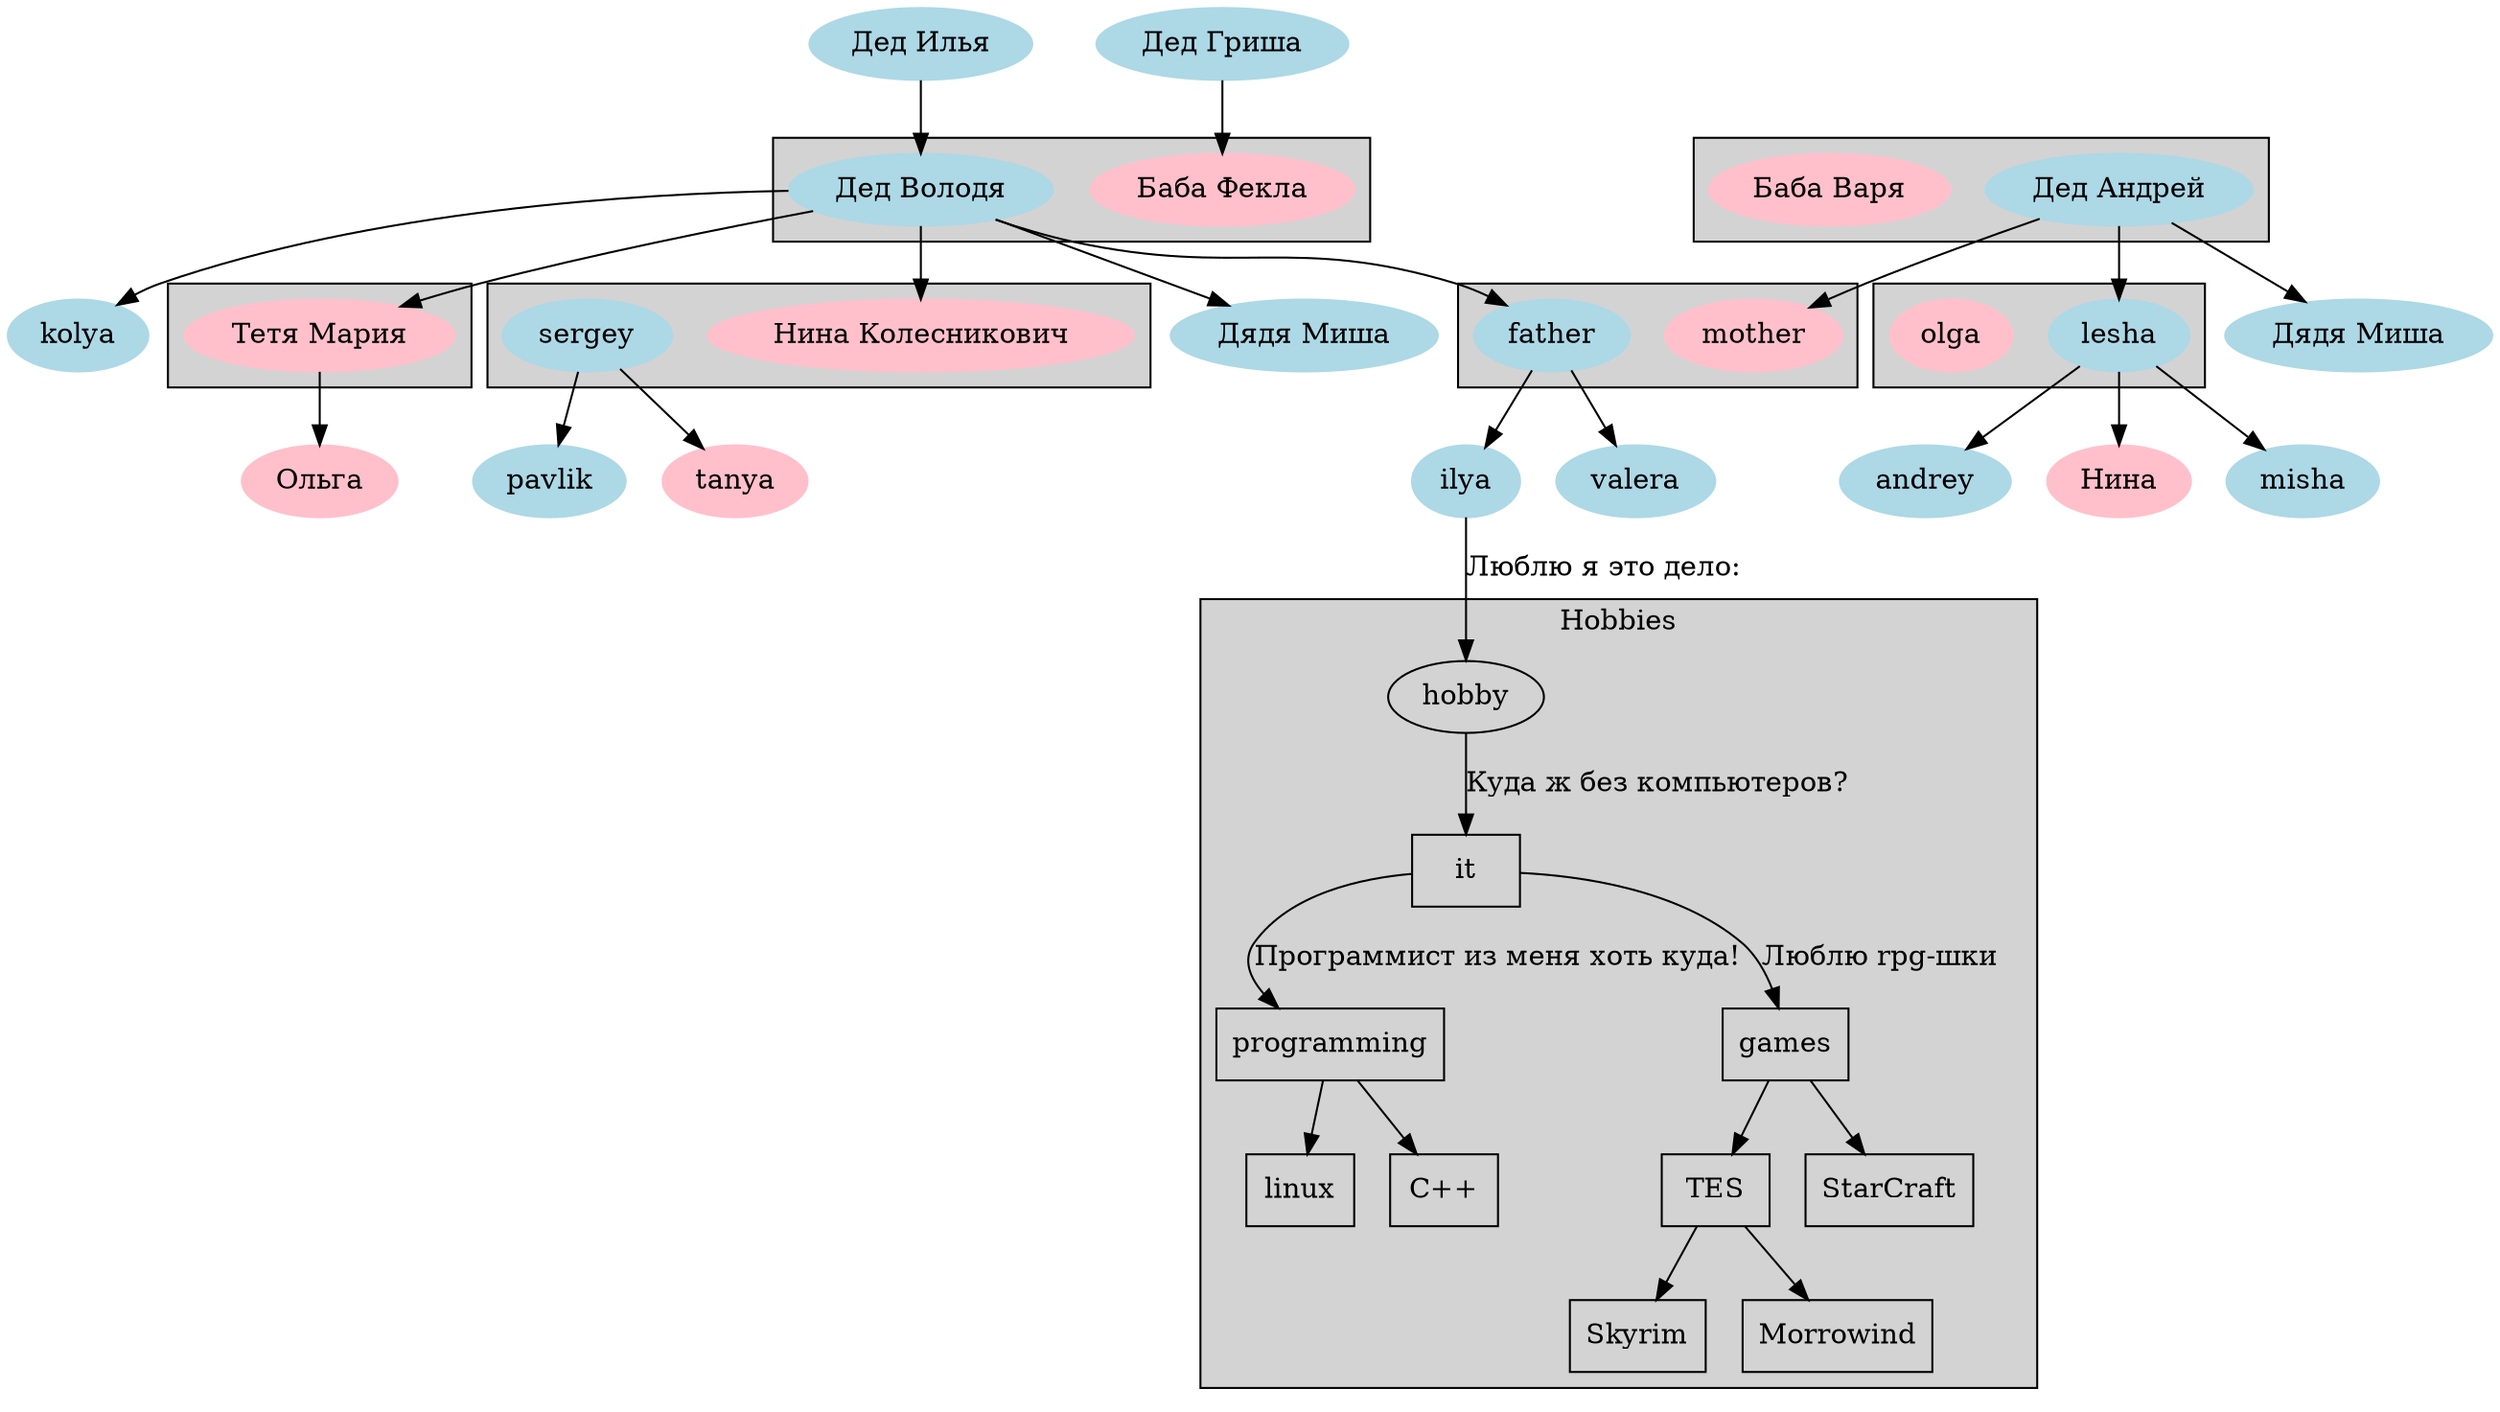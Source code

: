 digraph famely {
    style=filled
    node [style=filled; shape=oval]

    i[label="ilya"; color=lightblue]
    v[label="valera"; color=lightblue]
    i -> hobby [label="Люблю я это дело:"]

    subgraph cluster_0 {
        style=filled
        m[label="mother"; color=pink; wight=1]
        f[label="father"; color=lightblue; weight=1]
    }

    f -> { i v }
    ded_i[label="Дед Илья"; color=lightblue;]
    ded_g[label="Дед Гриша"; color=lightblue;]

    subgraph cluster_1 {
        ded_v[label="Дед Володя"; color=lightblue;]
        bab_f[label="Баба Фекла"; color=pink;]
    }

    ded_i -> ded_v
    ded_g -> bab_f
    ded_v -> { f nina1 misha1 kolya[color=lightblue] mariya }
    misha1[label="Дядя Миша"; color=lightblue;]

    subgraph cluster_2 {
        mariya[label="Тетя Мария"; color=pink]
    }

    mariya -> o
    o[label="Ольга"; color=pink;]

    subgraph cluster_3 {
        sergey[color=lightblue]
        nina1[label="Нина Колесникович"; color=pink;]
    }

    sergey -> { pavlik[color=lightblue] tanya[color=pink;]}

    subgraph cluster_4 {
        ded_a[label="Дед Андрей"; color=lightblue; color=lightblue;]
        bab_v[label="Баба Варя"; color=pink]
    }

    ded_a -> { m misha2 lesha }
    misha2[label="Дядя Миша"; color=lightblue;]

    subgraph cluster_5 {
        lesha[color=lightblue]
        olga[color=pink]
    }

    lesha -> { nina2 misha[color=lightblue] andrey[color=lightblue] }
    nina2[label="Нина"; color=pink;]

    subgraph cluster_hobby {
        label=Hobbies
        node [shape=rectangle]
        hobby
        hobby -> it [label="Куда ж без компьютеров?"]
        it -> programming [label="Программист из меня хоть куда!"]
        it -> games [label="Люблю rpg-шки"]
        programming -> linux
        cpp[label="C++"]
        programming -> cpp
        games -> TES
        games -> StarCraft
        TES -> Skyrim
        TES -> Morrowind
    }
}

